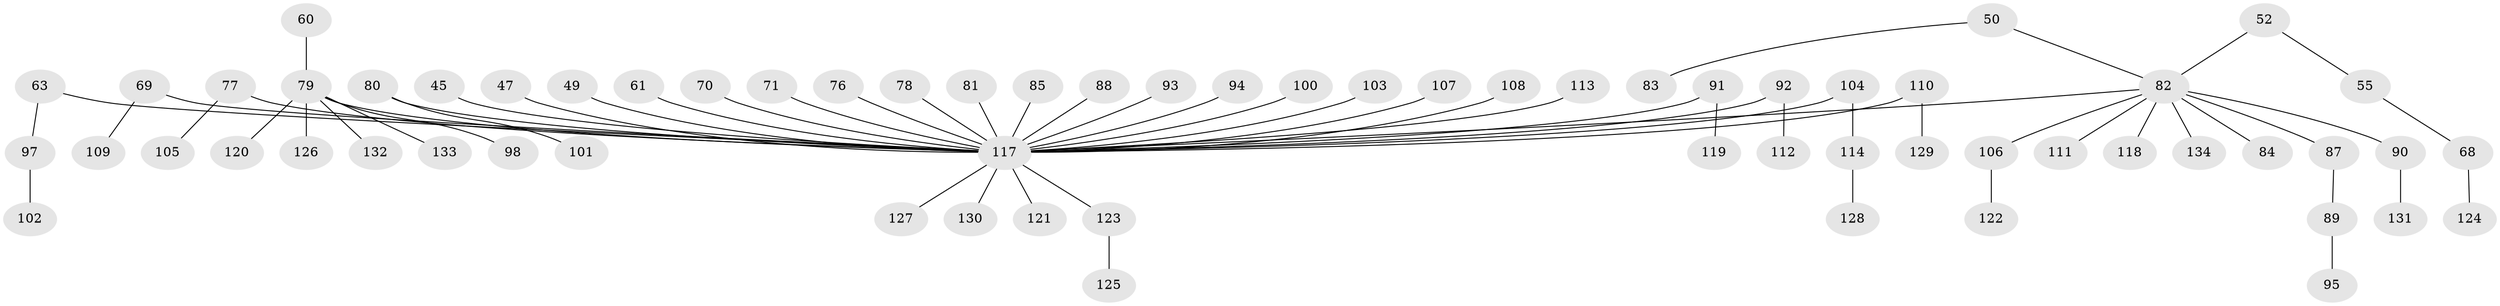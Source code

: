 // original degree distribution, {10: 0.007462686567164179, 4: 0.022388059701492536, 7: 0.014925373134328358, 2: 0.26119402985074625, 3: 0.11940298507462686, 6: 0.022388059701492536, 5: 0.03731343283582089, 1: 0.5149253731343284}
// Generated by graph-tools (version 1.1) at 2025/53/03/09/25 04:53:40]
// undirected, 67 vertices, 66 edges
graph export_dot {
graph [start="1"]
  node [color=gray90,style=filled];
  45;
  47;
  49;
  50;
  52;
  55;
  60;
  61;
  63;
  68;
  69;
  70;
  71;
  76;
  77;
  78;
  79 [super="+7+9+17+25+34+43"];
  80;
  81;
  82 [super="+31+39+35+66+57+44"];
  83;
  84;
  85;
  87;
  88;
  89;
  90 [super="+29"];
  91 [super="+53"];
  92;
  93;
  94;
  95;
  97;
  98;
  100;
  101;
  102;
  103;
  104 [super="+62"];
  105;
  106;
  107;
  108;
  109;
  110;
  111;
  112;
  113;
  114 [super="+86+99"];
  117 [super="+56+115+23+26+58+65+73"];
  118;
  119;
  120;
  121;
  122;
  123 [super="+116"];
  124;
  125;
  126;
  127;
  128;
  129;
  130;
  131;
  132 [super="+42"];
  133;
  134;
  45 -- 117;
  47 -- 117;
  49 -- 117;
  50 -- 83;
  50 -- 82;
  52 -- 55;
  52 -- 82;
  55 -- 68;
  60 -- 79;
  61 -- 117;
  63 -- 97;
  63 -- 117;
  68 -- 124;
  69 -- 109;
  69 -- 117;
  70 -- 117;
  71 -- 117;
  76 -- 117;
  77 -- 105;
  77 -- 117;
  78 -- 117;
  79 -- 98;
  79 -- 120;
  79 -- 133;
  79 -- 126;
  79 -- 117;
  79 -- 132;
  80 -- 101;
  80 -- 117;
  81 -- 117;
  82 -- 134;
  82 -- 87;
  82 -- 90;
  82 -- 111;
  82 -- 118;
  82 -- 106;
  82 -- 117;
  82 -- 84;
  85 -- 117;
  87 -- 89;
  88 -- 117;
  89 -- 95;
  90 -- 131;
  91 -- 119;
  91 -- 117;
  92 -- 112;
  92 -- 117;
  93 -- 117;
  94 -- 117;
  97 -- 102;
  100 -- 117;
  103 -- 117;
  104 -- 114;
  104 -- 117;
  106 -- 122;
  107 -- 117;
  108 -- 117;
  110 -- 129;
  110 -- 117;
  113 -- 117;
  114 -- 128;
  117 -- 130;
  117 -- 123;
  117 -- 127;
  117 -- 121;
  123 -- 125;
}
